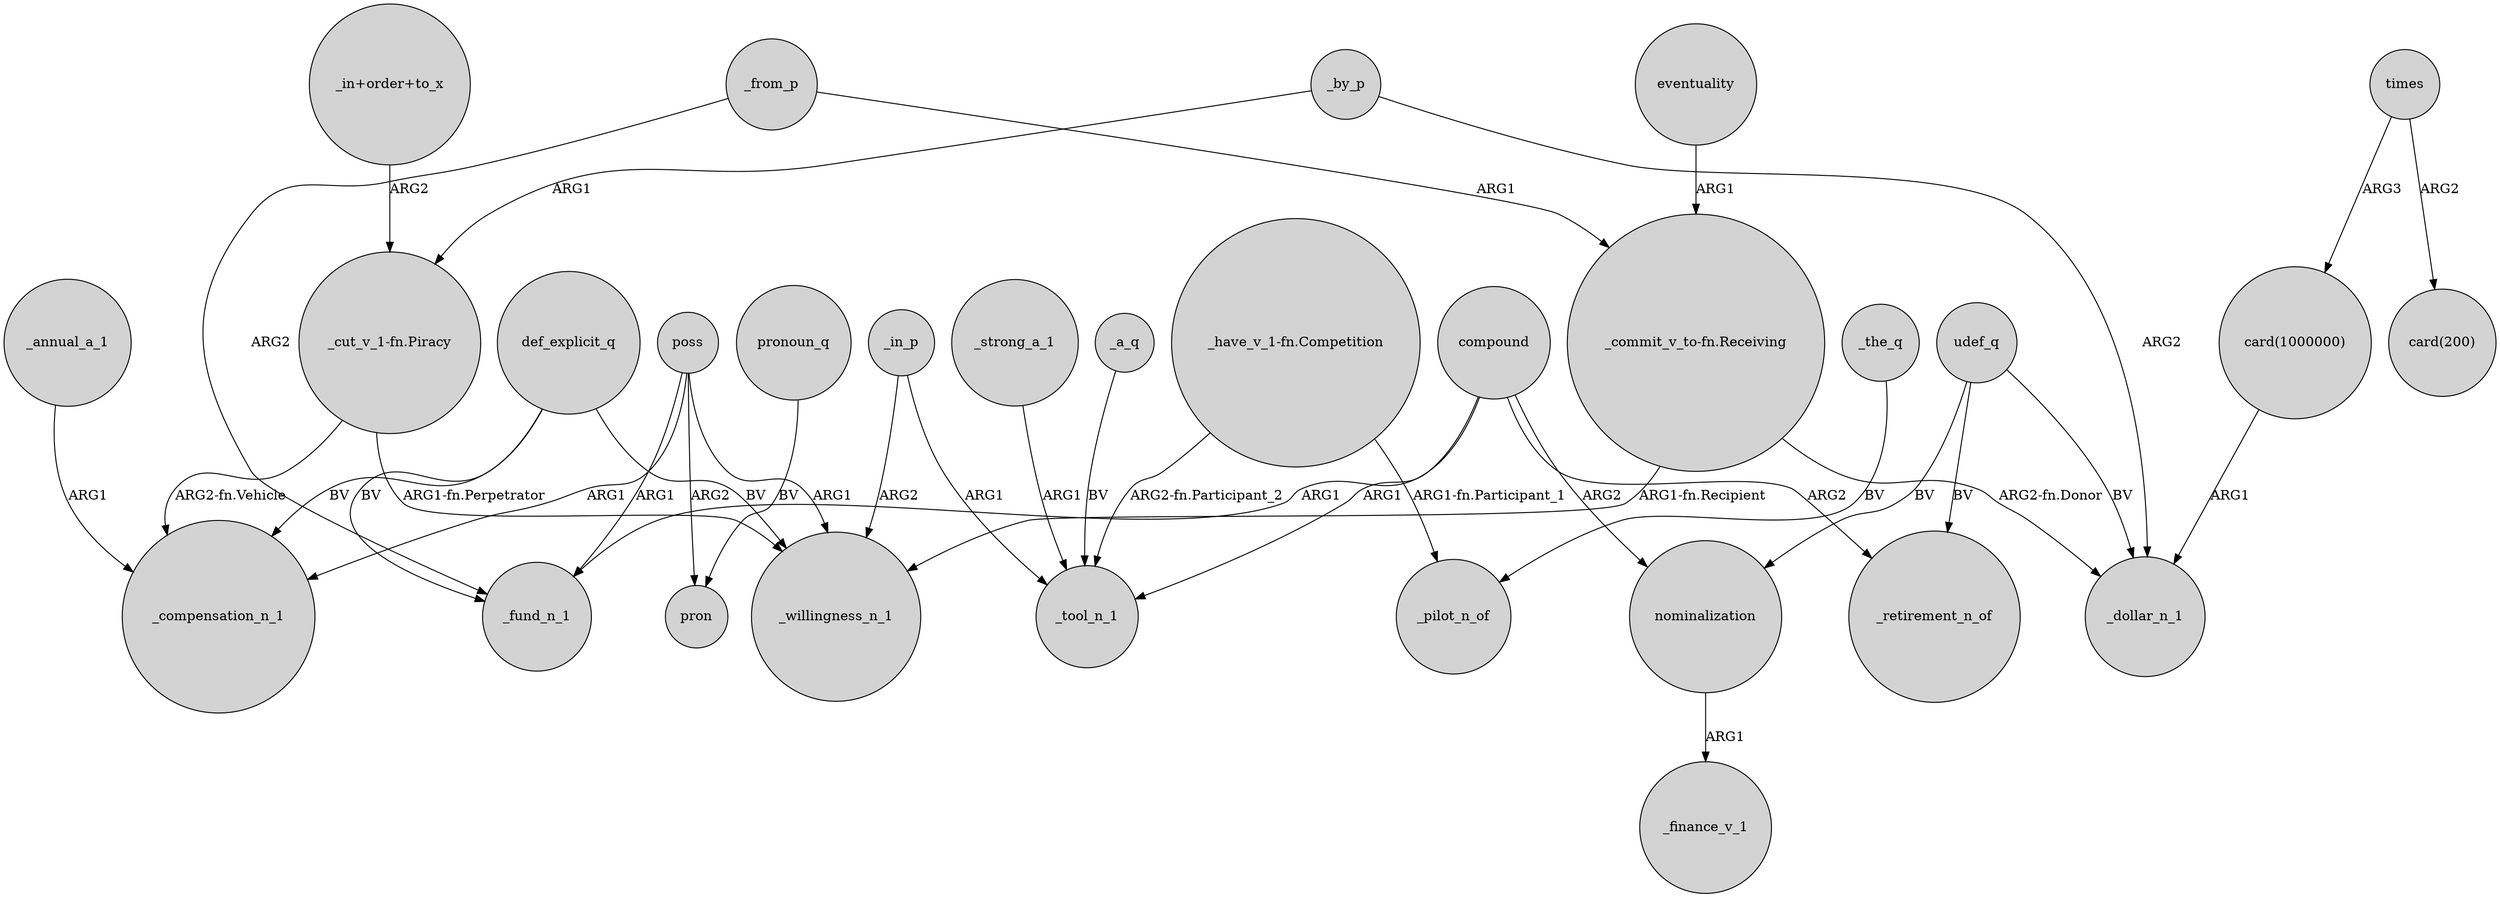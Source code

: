 digraph {
	node [shape=circle style=filled]
	def_explicit_q -> _willingness_n_1 [label=BV]
	def_explicit_q -> _fund_n_1 [label=BV]
	def_explicit_q -> _compensation_n_1 [label=BV]
	compound -> _tool_n_1 [label=ARG1]
	_from_p -> _fund_n_1 [label=ARG2]
	nominalization -> _finance_v_1 [label=ARG1]
	"_in+order+to_x" -> "_cut_v_1-fn.Piracy" [label=ARG2]
	"_commit_v_to-fn.Receiving" -> _dollar_n_1 [label="ARG2-fn.Donor"]
	udef_q -> nominalization [label=BV]
	poss -> _fund_n_1 [label=ARG1]
	"_have_v_1-fn.Competition" -> _pilot_n_of [label="ARG1-fn.Participant_1"]
	times -> "card(1000000)" [label=ARG3]
	times -> "card(200)" [label=ARG2]
	_strong_a_1 -> _tool_n_1 [label=ARG1]
	compound -> _retirement_n_of [label=ARG2]
	compound -> nominalization [label=ARG2]
	pronoun_q -> pron [label=BV]
	_from_p -> "_commit_v_to-fn.Receiving" [label=ARG1]
	"_cut_v_1-fn.Piracy" -> _willingness_n_1 [label="ARG1-fn.Perpetrator"]
	poss -> pron [label=ARG2]
	poss -> _willingness_n_1 [label=ARG1]
	_in_p -> _willingness_n_1 [label=ARG2]
	udef_q -> _dollar_n_1 [label=BV]
	"card(1000000)" -> _dollar_n_1 [label=ARG1]
	udef_q -> _retirement_n_of [label=BV]
	"_have_v_1-fn.Competition" -> _tool_n_1 [label="ARG2-fn.Participant_2"]
	"_cut_v_1-fn.Piracy" -> _compensation_n_1 [label="ARG2-fn.Vehicle"]
	_in_p -> _tool_n_1 [label=ARG1]
	_by_p -> "_cut_v_1-fn.Piracy" [label=ARG1]
	_annual_a_1 -> _compensation_n_1 [label=ARG1]
	_the_q -> _pilot_n_of [label=BV]
	eventuality -> "_commit_v_to-fn.Receiving" [label=ARG1]
	_a_q -> _tool_n_1 [label=BV]
	poss -> _compensation_n_1 [label=ARG1]
	_by_p -> _dollar_n_1 [label=ARG2]
	"_commit_v_to-fn.Receiving" -> _willingness_n_1 [label="ARG1-fn.Recipient"]
	compound -> _fund_n_1 [label=ARG1]
}
